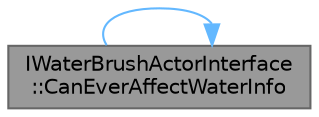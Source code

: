 digraph "IWaterBrushActorInterface::CanEverAffectWaterInfo"
{
 // INTERACTIVE_SVG=YES
 // LATEX_PDF_SIZE
  bgcolor="transparent";
  edge [fontname=Helvetica,fontsize=10,labelfontname=Helvetica,labelfontsize=10];
  node [fontname=Helvetica,fontsize=10,shape=box,height=0.2,width=0.4];
  rankdir="LR";
  Node1 [id="Node000001",label="IWaterBrushActorInterface\l::CanEverAffectWaterInfo",height=0.2,width=0.4,color="gray40", fillcolor="grey60", style="filled", fontcolor="black",tooltip="Returns true if this water actor could potentially be affecting the water info texture of an AWaterZo..."];
  Node1 -> Node1 [id="edge1_Node000001_Node000001",color="steelblue1",style="solid",tooltip=" "];
}
